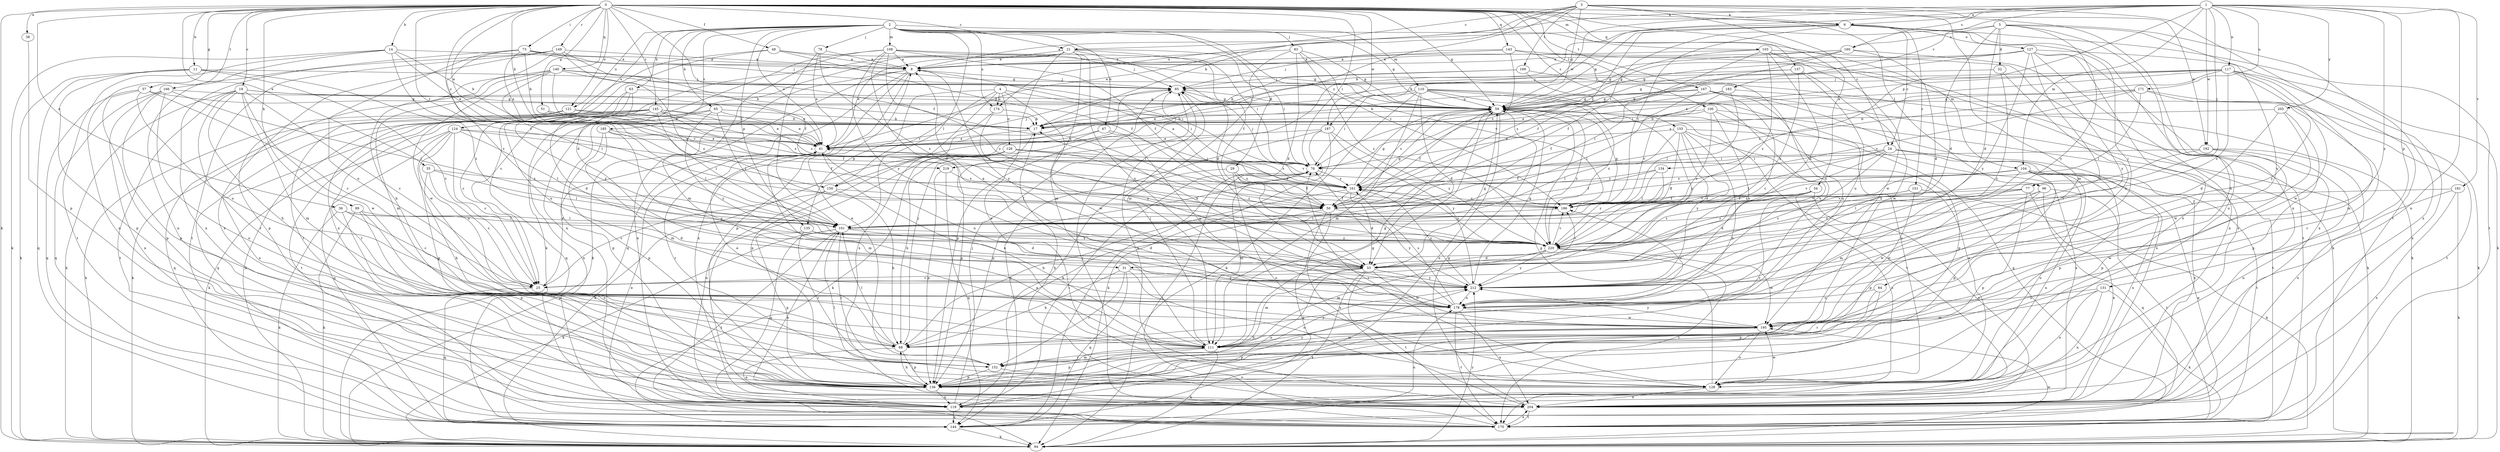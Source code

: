 strict digraph  {
0;
1;
2;
3;
4;
5;
6;
8;
11;
14;
17;
19;
21;
24;
25;
29;
31;
32;
33;
34;
35;
36;
38;
41;
48;
50;
51;
57;
59;
63;
65;
67;
68;
73;
76;
77;
78;
83;
84;
85;
89;
94;
96;
100;
101;
103;
104;
108;
110;
111;
117;
119;
121;
124;
126;
127;
128;
131;
134;
135;
136;
137;
140;
143;
144;
145;
149;
150;
151;
152;
155;
160;
161;
166;
167;
169;
170;
171;
174;
178;
181;
183;
185;
186;
187;
192;
195;
204;
205;
212;
219;
220;
0 -> 6  [label=a];
0 -> 11  [label=b];
0 -> 14  [label=b];
0 -> 17  [label=b];
0 -> 19  [label=c];
0 -> 21  [label=c];
0 -> 34  [label=e];
0 -> 35  [label=e];
0 -> 36  [label=e];
0 -> 38  [label=e];
0 -> 41  [label=e];
0 -> 48  [label=f];
0 -> 50  [label=f];
0 -> 51  [label=g];
0 -> 57  [label=g];
0 -> 59  [label=g];
0 -> 73  [label=i];
0 -> 76  [label=i];
0 -> 89  [label=k];
0 -> 94  [label=k];
0 -> 96  [label=l];
0 -> 100  [label=l];
0 -> 103  [label=m];
0 -> 121  [label=o];
0 -> 137  [label=q];
0 -> 140  [label=q];
0 -> 143  [label=q];
0 -> 145  [label=r];
0 -> 149  [label=r];
0 -> 150  [label=r];
0 -> 155  [label=s];
0 -> 166  [label=t];
0 -> 167  [label=t];
0 -> 187  [label=w];
0 -> 204  [label=x];
0 -> 219  [label=z];
1 -> 6  [label=a];
1 -> 77  [label=j];
1 -> 104  [label=m];
1 -> 117  [label=n];
1 -> 119  [label=n];
1 -> 131  [label=p];
1 -> 134  [label=p];
1 -> 160  [label=s];
1 -> 171  [label=u];
1 -> 174  [label=u];
1 -> 181  [label=v];
1 -> 183  [label=v];
1 -> 187  [label=w];
1 -> 192  [label=w];
1 -> 205  [label=y];
1 -> 212  [label=y];
1 -> 219  [label=z];
2 -> 29  [label=d];
2 -> 31  [label=d];
2 -> 41  [label=e];
2 -> 59  [label=g];
2 -> 63  [label=h];
2 -> 65  [label=h];
2 -> 67  [label=h];
2 -> 78  [label=j];
2 -> 83  [label=j];
2 -> 101  [label=l];
2 -> 104  [label=m];
2 -> 108  [label=m];
2 -> 110  [label=m];
2 -> 121  [label=o];
2 -> 124  [label=o];
2 -> 135  [label=p];
2 -> 174  [label=u];
2 -> 185  [label=v];
2 -> 186  [label=v];
3 -> 6  [label=a];
3 -> 17  [label=b];
3 -> 21  [label=c];
3 -> 24  [label=c];
3 -> 41  [label=e];
3 -> 59  [label=g];
3 -> 111  [label=m];
3 -> 150  [label=r];
3 -> 169  [label=t];
3 -> 170  [label=t];
3 -> 192  [label=w];
4 -> 76  [label=i];
4 -> 126  [label=o];
4 -> 135  [label=p];
4 -> 150  [label=r];
4 -> 174  [label=u];
4 -> 195  [label=w];
4 -> 204  [label=x];
5 -> 31  [label=d];
5 -> 32  [label=d];
5 -> 33  [label=d];
5 -> 68  [label=h];
5 -> 76  [label=i];
5 -> 160  [label=s];
5 -> 178  [label=u];
5 -> 204  [label=x];
5 -> 212  [label=y];
6 -> 8  [label=a];
6 -> 17  [label=b];
6 -> 24  [label=c];
6 -> 59  [label=g];
6 -> 76  [label=i];
6 -> 84  [label=j];
6 -> 127  [label=o];
6 -> 128  [label=o];
6 -> 151  [label=r];
6 -> 170  [label=t];
6 -> 186  [label=v];
8 -> 85  [label=j];
8 -> 94  [label=k];
8 -> 119  [label=n];
8 -> 136  [label=p];
8 -> 144  [label=q];
8 -> 204  [label=x];
8 -> 212  [label=y];
11 -> 25  [label=c];
11 -> 85  [label=j];
11 -> 94  [label=k];
11 -> 136  [label=p];
11 -> 144  [label=q];
11 -> 220  [label=z];
14 -> 8  [label=a];
14 -> 17  [label=b];
14 -> 41  [label=e];
14 -> 50  [label=f];
14 -> 94  [label=k];
14 -> 119  [label=n];
14 -> 170  [label=t];
17 -> 41  [label=e];
17 -> 136  [label=p];
19 -> 25  [label=c];
19 -> 41  [label=e];
19 -> 59  [label=g];
19 -> 68  [label=h];
19 -> 94  [label=k];
19 -> 111  [label=m];
19 -> 152  [label=r];
19 -> 170  [label=t];
19 -> 195  [label=w];
21 -> 8  [label=a];
21 -> 25  [label=c];
21 -> 33  [label=d];
21 -> 41  [label=e];
21 -> 50  [label=f];
21 -> 76  [label=i];
21 -> 111  [label=m];
21 -> 119  [label=n];
21 -> 128  [label=o];
21 -> 178  [label=u];
24 -> 25  [label=c];
24 -> 50  [label=f];
24 -> 76  [label=i];
24 -> 101  [label=l];
24 -> 136  [label=p];
24 -> 170  [label=t];
24 -> 204  [label=x];
24 -> 220  [label=z];
25 -> 41  [label=e];
25 -> 144  [label=q];
29 -> 50  [label=f];
29 -> 119  [label=n];
29 -> 128  [label=o];
29 -> 161  [label=s];
31 -> 68  [label=h];
31 -> 128  [label=o];
31 -> 144  [label=q];
31 -> 152  [label=r];
31 -> 212  [label=y];
32 -> 85  [label=j];
32 -> 178  [label=u];
32 -> 212  [label=y];
33 -> 17  [label=b];
33 -> 25  [label=c];
33 -> 59  [label=g];
33 -> 94  [label=k];
33 -> 111  [label=m];
33 -> 119  [label=n];
33 -> 170  [label=t];
33 -> 186  [label=v];
33 -> 195  [label=w];
33 -> 212  [label=y];
34 -> 33  [label=d];
34 -> 50  [label=f];
34 -> 128  [label=o];
34 -> 152  [label=r];
34 -> 186  [label=v];
34 -> 204  [label=x];
34 -> 220  [label=z];
35 -> 25  [label=c];
35 -> 68  [label=h];
35 -> 101  [label=l];
35 -> 161  [label=s];
36 -> 25  [label=c];
36 -> 33  [label=d];
36 -> 94  [label=k];
36 -> 101  [label=l];
36 -> 136  [label=p];
38 -> 136  [label=p];
41 -> 76  [label=i];
41 -> 85  [label=j];
41 -> 111  [label=m];
41 -> 152  [label=r];
41 -> 178  [label=u];
48 -> 8  [label=a];
48 -> 50  [label=f];
48 -> 59  [label=g];
48 -> 170  [label=t];
48 -> 204  [label=x];
50 -> 59  [label=g];
50 -> 68  [label=h];
50 -> 144  [label=q];
50 -> 204  [label=x];
50 -> 212  [label=y];
51 -> 17  [label=b];
51 -> 50  [label=f];
57 -> 25  [label=c];
57 -> 59  [label=g];
57 -> 136  [label=p];
57 -> 144  [label=q];
57 -> 178  [label=u];
59 -> 17  [label=b];
59 -> 50  [label=f];
59 -> 85  [label=j];
59 -> 119  [label=n];
59 -> 161  [label=s];
59 -> 170  [label=t];
59 -> 220  [label=z];
63 -> 25  [label=c];
63 -> 59  [label=g];
63 -> 94  [label=k];
63 -> 144  [label=q];
63 -> 178  [label=u];
65 -> 17  [label=b];
65 -> 41  [label=e];
65 -> 101  [label=l];
65 -> 119  [label=n];
65 -> 136  [label=p];
65 -> 212  [label=y];
67 -> 41  [label=e];
67 -> 94  [label=k];
67 -> 178  [label=u];
67 -> 186  [label=v];
68 -> 41  [label=e];
68 -> 85  [label=j];
68 -> 101  [label=l];
68 -> 119  [label=n];
68 -> 136  [label=p];
73 -> 8  [label=a];
73 -> 17  [label=b];
73 -> 41  [label=e];
73 -> 59  [label=g];
73 -> 85  [label=j];
73 -> 119  [label=n];
73 -> 178  [label=u];
73 -> 220  [label=z];
76 -> 85  [label=j];
76 -> 111  [label=m];
76 -> 161  [label=s];
77 -> 101  [label=l];
77 -> 119  [label=n];
77 -> 136  [label=p];
77 -> 186  [label=v];
77 -> 220  [label=z];
78 -> 8  [label=a];
78 -> 41  [label=e];
78 -> 101  [label=l];
78 -> 220  [label=z];
83 -> 8  [label=a];
83 -> 33  [label=d];
83 -> 59  [label=g];
83 -> 111  [label=m];
83 -> 186  [label=v];
83 -> 220  [label=z];
84 -> 136  [label=p];
84 -> 152  [label=r];
84 -> 178  [label=u];
85 -> 59  [label=g];
85 -> 136  [label=p];
85 -> 204  [label=x];
89 -> 94  [label=k];
89 -> 101  [label=l];
89 -> 128  [label=o];
89 -> 136  [label=p];
94 -> 195  [label=w];
94 -> 212  [label=y];
96 -> 136  [label=p];
96 -> 144  [label=q];
96 -> 170  [label=t];
96 -> 186  [label=v];
96 -> 195  [label=w];
100 -> 17  [label=b];
100 -> 136  [label=p];
100 -> 170  [label=t];
100 -> 186  [label=v];
100 -> 212  [label=y];
100 -> 220  [label=z];
101 -> 33  [label=d];
101 -> 94  [label=k];
101 -> 119  [label=n];
101 -> 152  [label=r];
101 -> 170  [label=t];
101 -> 204  [label=x];
101 -> 220  [label=z];
103 -> 8  [label=a];
103 -> 33  [label=d];
103 -> 59  [label=g];
103 -> 101  [label=l];
103 -> 170  [label=t];
103 -> 195  [label=w];
103 -> 204  [label=x];
103 -> 220  [label=z];
104 -> 50  [label=f];
104 -> 111  [label=m];
104 -> 119  [label=n];
104 -> 128  [label=o];
104 -> 136  [label=p];
104 -> 144  [label=q];
104 -> 161  [label=s];
104 -> 186  [label=v];
104 -> 204  [label=x];
108 -> 8  [label=a];
108 -> 33  [label=d];
108 -> 50  [label=f];
108 -> 76  [label=i];
108 -> 85  [label=j];
108 -> 94  [label=k];
108 -> 111  [label=m];
108 -> 212  [label=y];
108 -> 220  [label=z];
110 -> 33  [label=d];
110 -> 41  [label=e];
110 -> 59  [label=g];
110 -> 76  [label=i];
110 -> 94  [label=k];
110 -> 111  [label=m];
110 -> 128  [label=o];
110 -> 178  [label=u];
110 -> 212  [label=y];
110 -> 220  [label=z];
111 -> 41  [label=e];
111 -> 59  [label=g];
111 -> 85  [label=j];
111 -> 94  [label=k];
111 -> 136  [label=p];
111 -> 152  [label=r];
111 -> 212  [label=y];
117 -> 17  [label=b];
117 -> 41  [label=e];
117 -> 76  [label=i];
117 -> 85  [label=j];
117 -> 111  [label=m];
117 -> 161  [label=s];
117 -> 195  [label=w];
117 -> 204  [label=x];
117 -> 212  [label=y];
117 -> 220  [label=z];
119 -> 76  [label=i];
119 -> 85  [label=j];
119 -> 144  [label=q];
121 -> 17  [label=b];
121 -> 94  [label=k];
121 -> 144  [label=q];
121 -> 161  [label=s];
121 -> 220  [label=z];
124 -> 25  [label=c];
124 -> 41  [label=e];
124 -> 50  [label=f];
124 -> 94  [label=k];
124 -> 101  [label=l];
124 -> 136  [label=p];
124 -> 144  [label=q];
124 -> 178  [label=u];
126 -> 68  [label=h];
126 -> 76  [label=i];
126 -> 94  [label=k];
126 -> 119  [label=n];
126 -> 161  [label=s];
126 -> 220  [label=z];
127 -> 8  [label=a];
127 -> 50  [label=f];
127 -> 59  [label=g];
127 -> 94  [label=k];
127 -> 119  [label=n];
127 -> 128  [label=o];
127 -> 178  [label=u];
127 -> 204  [label=x];
127 -> 212  [label=y];
128 -> 59  [label=g];
128 -> 76  [label=i];
128 -> 101  [label=l];
128 -> 195  [label=w];
128 -> 204  [label=x];
131 -> 94  [label=k];
131 -> 111  [label=m];
131 -> 119  [label=n];
131 -> 128  [label=o];
131 -> 178  [label=u];
134 -> 50  [label=f];
134 -> 101  [label=l];
134 -> 161  [label=s];
134 -> 220  [label=z];
135 -> 33  [label=d];
135 -> 136  [label=p];
135 -> 152  [label=r];
135 -> 220  [label=z];
136 -> 59  [label=g];
136 -> 68  [label=h];
136 -> 119  [label=n];
136 -> 212  [label=y];
137 -> 59  [label=g];
137 -> 85  [label=j];
137 -> 178  [label=u];
137 -> 195  [label=w];
137 -> 220  [label=z];
140 -> 17  [label=b];
140 -> 76  [label=i];
140 -> 85  [label=j];
140 -> 101  [label=l];
140 -> 111  [label=m];
140 -> 136  [label=p];
140 -> 186  [label=v];
140 -> 195  [label=w];
143 -> 8  [label=a];
143 -> 85  [label=j];
143 -> 94  [label=k];
143 -> 161  [label=s];
143 -> 178  [label=u];
144 -> 76  [label=i];
144 -> 94  [label=k];
144 -> 178  [label=u];
145 -> 17  [label=b];
145 -> 33  [label=d];
145 -> 41  [label=e];
145 -> 94  [label=k];
145 -> 101  [label=l];
145 -> 144  [label=q];
145 -> 152  [label=r];
145 -> 161  [label=s];
145 -> 170  [label=t];
145 -> 186  [label=v];
145 -> 204  [label=x];
149 -> 8  [label=a];
149 -> 50  [label=f];
149 -> 68  [label=h];
149 -> 119  [label=n];
149 -> 170  [label=t];
149 -> 204  [label=x];
149 -> 220  [label=z];
150 -> 25  [label=c];
150 -> 50  [label=f];
150 -> 68  [label=h];
150 -> 204  [label=x];
151 -> 50  [label=f];
151 -> 94  [label=k];
151 -> 195  [label=w];
151 -> 220  [label=z];
152 -> 8  [label=a];
152 -> 111  [label=m];
152 -> 128  [label=o];
152 -> 136  [label=p];
155 -> 33  [label=d];
155 -> 41  [label=e];
155 -> 68  [label=h];
155 -> 101  [label=l];
155 -> 128  [label=o];
155 -> 204  [label=x];
155 -> 212  [label=y];
155 -> 220  [label=z];
160 -> 8  [label=a];
160 -> 17  [label=b];
160 -> 33  [label=d];
160 -> 50  [label=f];
160 -> 59  [label=g];
160 -> 212  [label=y];
161 -> 8  [label=a];
161 -> 33  [label=d];
161 -> 50  [label=f];
161 -> 59  [label=g];
161 -> 68  [label=h];
161 -> 186  [label=v];
166 -> 59  [label=g];
166 -> 101  [label=l];
166 -> 119  [label=n];
166 -> 128  [label=o];
166 -> 136  [label=p];
166 -> 144  [label=q];
167 -> 17  [label=b];
167 -> 25  [label=c];
167 -> 59  [label=g];
167 -> 94  [label=k];
167 -> 101  [label=l];
167 -> 178  [label=u];
167 -> 204  [label=x];
169 -> 17  [label=b];
169 -> 85  [label=j];
169 -> 94  [label=k];
169 -> 161  [label=s];
170 -> 41  [label=e];
170 -> 59  [label=g];
170 -> 76  [label=i];
170 -> 85  [label=j];
170 -> 204  [label=x];
171 -> 59  [label=g];
171 -> 101  [label=l];
171 -> 152  [label=r];
171 -> 161  [label=s];
171 -> 170  [label=t];
171 -> 186  [label=v];
174 -> 17  [label=b];
174 -> 136  [label=p];
174 -> 212  [label=y];
178 -> 76  [label=i];
178 -> 161  [label=s];
178 -> 170  [label=t];
178 -> 186  [label=v];
178 -> 195  [label=w];
178 -> 204  [label=x];
181 -> 94  [label=k];
181 -> 186  [label=v];
181 -> 195  [label=w];
181 -> 204  [label=x];
183 -> 41  [label=e];
183 -> 50  [label=f];
183 -> 59  [label=g];
183 -> 94  [label=k];
183 -> 101  [label=l];
185 -> 41  [label=e];
185 -> 101  [label=l];
185 -> 111  [label=m];
185 -> 136  [label=p];
185 -> 178  [label=u];
186 -> 41  [label=e];
186 -> 59  [label=g];
186 -> 101  [label=l];
187 -> 41  [label=e];
187 -> 94  [label=k];
187 -> 136  [label=p];
187 -> 144  [label=q];
187 -> 212  [label=y];
187 -> 220  [label=z];
192 -> 76  [label=i];
192 -> 119  [label=n];
192 -> 136  [label=p];
192 -> 204  [label=x];
192 -> 220  [label=z];
195 -> 68  [label=h];
195 -> 111  [label=m];
195 -> 128  [label=o];
195 -> 136  [label=p];
195 -> 212  [label=y];
204 -> 17  [label=b];
204 -> 59  [label=g];
204 -> 170  [label=t];
205 -> 17  [label=b];
205 -> 33  [label=d];
205 -> 136  [label=p];
205 -> 195  [label=w];
212 -> 8  [label=a];
212 -> 59  [label=g];
212 -> 161  [label=s];
212 -> 178  [label=u];
219 -> 136  [label=p];
219 -> 144  [label=q];
219 -> 161  [label=s];
220 -> 33  [label=d];
220 -> 111  [label=m];
220 -> 161  [label=s];
220 -> 170  [label=t];
220 -> 186  [label=v];
220 -> 195  [label=w];
220 -> 212  [label=y];
}
